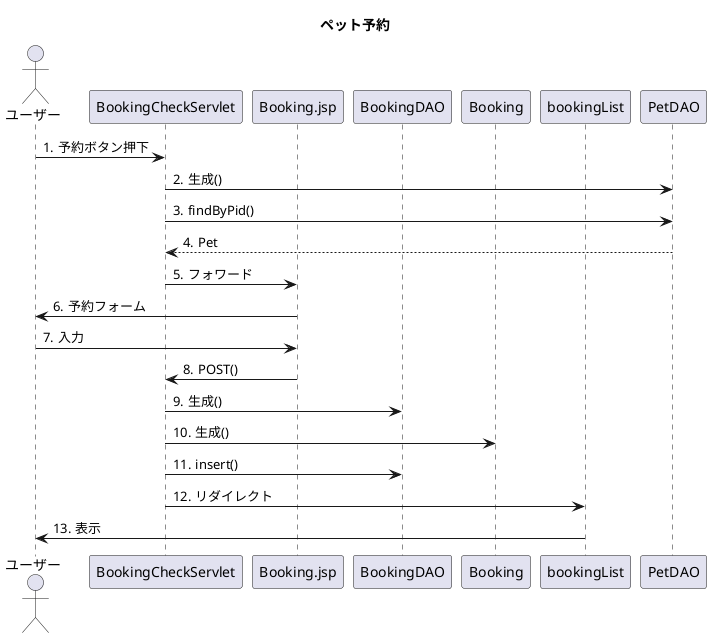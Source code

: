@startuml
title ペット予約
actor ユーザー
participant BookingCheckServlet
participant Booking.jsp
participant BookingDAO
participant Booking
participant bookingList
autonumber "#."


ユーザー->BookingCheckServlet : 予約ボタン押下
BookingCheckServlet->PetDAO : 生成()
BookingCheckServlet->PetDAO : findByPid()
PetDAO-->BookingCheckServlet : Pet
BookingCheckServlet->Booking.jsp : フォワード
Booking.jsp->ユーザー : 予約フォーム
ユーザー->Booking.jsp : 入力
Booking.jsp->BookingCheckServlet : POST()
BookingCheckServlet->BookingDAO : 生成()
BookingCheckServlet->Booking:生成()
BookingCheckServlet->BookingDAO : insert()
BookingCheckServlet->bookingList : リダイレクト
bookingList->ユーザー : 表示



@enduml